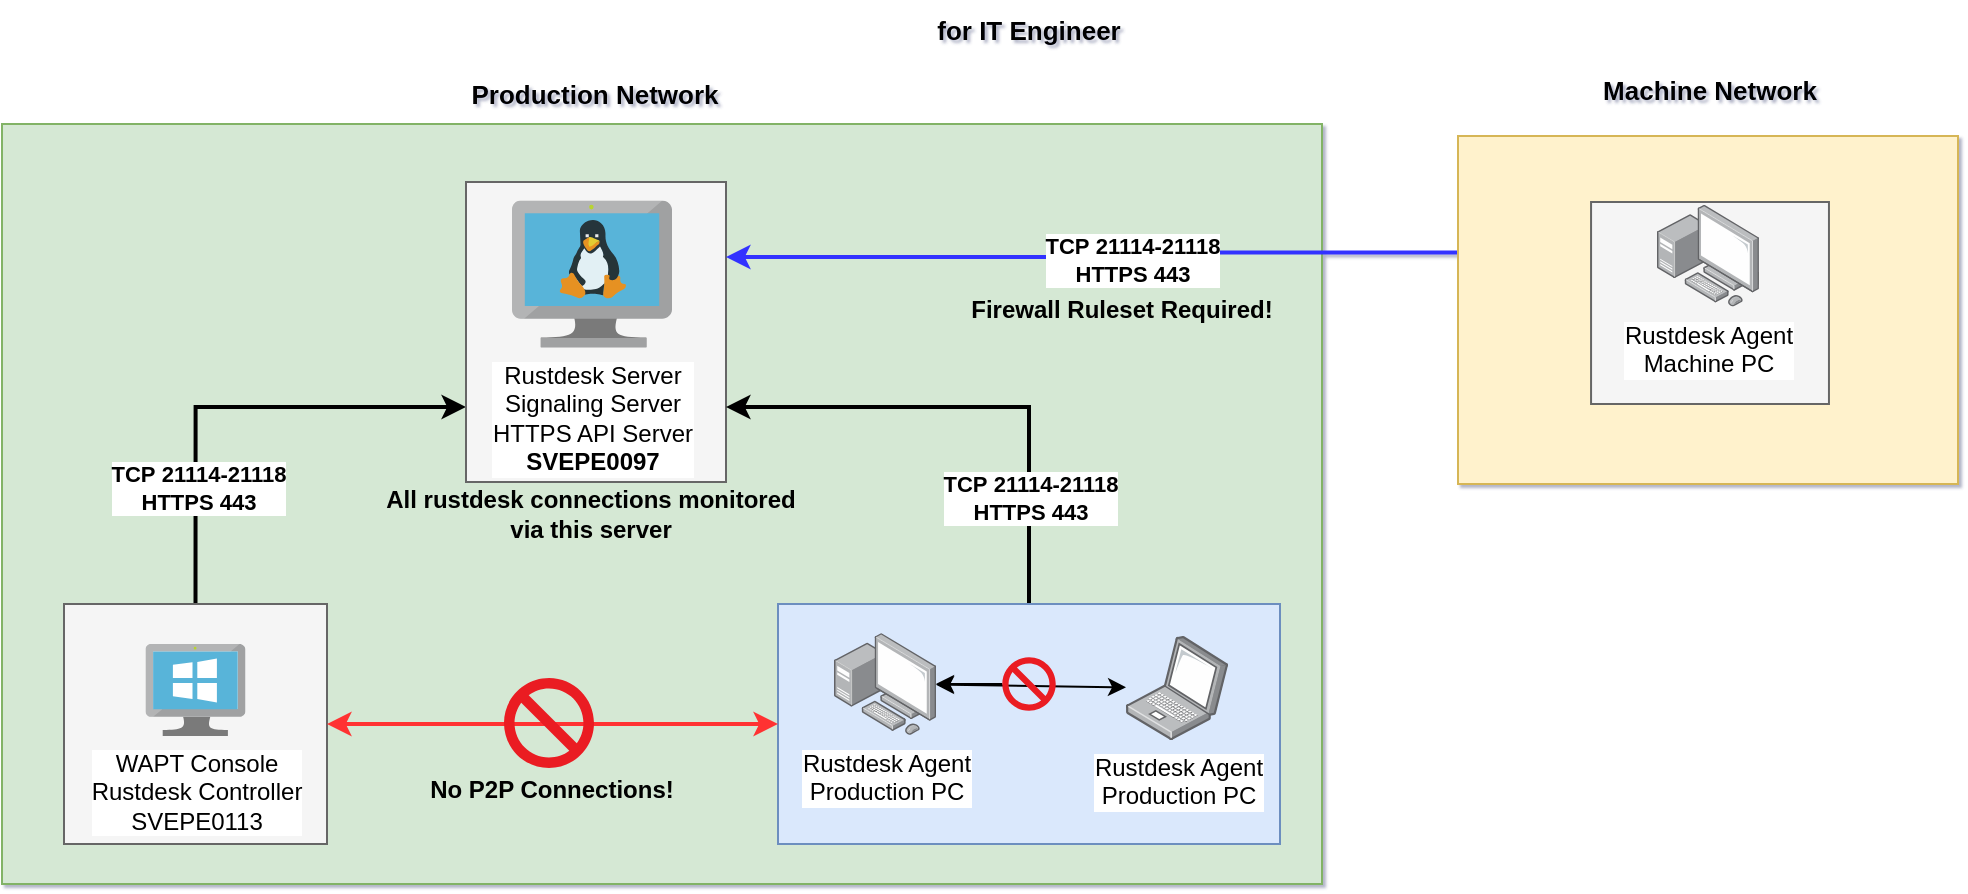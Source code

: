 <mxfile version="28.0.7" pages="3">
  <diagram name="IT" id="Yay8gkdrrfTUArw_L0t_">
    <mxGraphModel dx="1378" dy="752" grid="1" gridSize="8" guides="1" tooltips="1" connect="1" arrows="1" fold="1" page="1" pageScale="1" pageWidth="1100" pageHeight="850" background="none" math="0" shadow="1">
      <root>
        <mxCell id="0" />
        <mxCell id="1" parent="0" />
        <mxCell id="YleI4EzTrmfIdfU0BML3-26" value="" style="rounded=0;whiteSpace=wrap;html=1;fillColor=#d5e8d4;strokeColor=#82b366;" parent="1" vertex="1">
          <mxGeometry x="50" y="72" width="660" height="380" as="geometry" />
        </mxCell>
        <mxCell id="iATs5-p0Ry6HwTi2f4iV-7" style="edgeStyle=orthogonalEdgeStyle;rounded=0;orthogonalLoop=1;jettySize=auto;html=1;exitX=0.5;exitY=0;exitDx=0;exitDy=0;entryX=0;entryY=0.75;entryDx=0;entryDy=0;strokeWidth=2;" parent="1" source="ynbUYO4sn585GT9K957H-20" target="YleI4EzTrmfIdfU0BML3-15" edge="1">
          <mxGeometry relative="1" as="geometry" />
        </mxCell>
        <mxCell id="iATs5-p0Ry6HwTi2f4iV-8" value="&lt;b&gt;TCP&amp;nbsp;21114-21118&lt;/b&gt;&lt;div&gt;&lt;b&gt;HTTPS 443&lt;/b&gt;&lt;/div&gt;" style="edgeLabel;html=1;align=center;verticalAlign=middle;resizable=0;points=[];" parent="iATs5-p0Ry6HwTi2f4iV-7" vertex="1" connectable="0">
          <mxGeometry x="-0.6" y="-2" relative="1" as="geometry">
            <mxPoint x="-1" y="-12" as="offset" />
          </mxGeometry>
        </mxCell>
        <mxCell id="ynbUYO4sn585GT9K957H-20" value="" style="rounded=0;whiteSpace=wrap;html=1;fillColor=#f5f5f5;strokeColor=#666666;fontColor=#333333;" parent="1" vertex="1">
          <mxGeometry x="81" y="312" width="131.5" height="120" as="geometry" />
        </mxCell>
        <mxCell id="YleI4EzTrmfIdfU0BML3-15" value="" style="rounded=0;whiteSpace=wrap;html=1;fillColor=#f5f5f5;strokeColor=#666666;fontColor=#333333;" parent="1" vertex="1">
          <mxGeometry x="282" y="101" width="130" height="150" as="geometry" />
        </mxCell>
        <mxCell id="iATs5-p0Ry6HwTi2f4iV-6" style="edgeStyle=orthogonalEdgeStyle;rounded=0;orthogonalLoop=1;jettySize=auto;html=1;exitX=0;exitY=0.25;exitDx=0;exitDy=0;entryX=1;entryY=0.25;entryDx=0;entryDy=0;strokeColor=#3333FF;strokeWidth=2;" parent="1" source="YleI4EzTrmfIdfU0BML3-17" target="YleI4EzTrmfIdfU0BML3-15" edge="1">
          <mxGeometry relative="1" as="geometry" />
        </mxCell>
        <mxCell id="iATs5-p0Ry6HwTi2f4iV-18" value="&lt;b&gt;TCP&amp;nbsp;21114-21118&lt;/b&gt;&lt;div&gt;&lt;b&gt;HTTPS 443&lt;/b&gt;&lt;/div&gt;" style="edgeLabel;html=1;align=center;verticalAlign=middle;resizable=0;points=[];" parent="iATs5-p0Ry6HwTi2f4iV-6" vertex="1" connectable="0">
          <mxGeometry x="0.064" relative="1" as="geometry">
            <mxPoint y="1" as="offset" />
          </mxGeometry>
        </mxCell>
        <mxCell id="YleI4EzTrmfIdfU0BML3-51" value="" style="rounded=0;whiteSpace=wrap;html=1;fillColor=#fff2cc;strokeColor=#d6b656;" parent="1" vertex="1">
          <mxGeometry x="778" y="78" width="250" height="174" as="geometry" />
        </mxCell>
        <mxCell id="iATs5-p0Ry6HwTi2f4iV-2" style="edgeStyle=orthogonalEdgeStyle;rounded=0;orthogonalLoop=1;jettySize=auto;html=1;exitX=0.5;exitY=0;exitDx=0;exitDy=0;entryX=1;entryY=0.75;entryDx=0;entryDy=0;strokeWidth=2;" parent="1" source="YleI4EzTrmfIdfU0BML3-27" target="YleI4EzTrmfIdfU0BML3-15" edge="1">
          <mxGeometry relative="1" as="geometry" />
        </mxCell>
        <mxCell id="iATs5-p0Ry6HwTi2f4iV-5" value="&lt;b&gt;TCP&amp;nbsp;21114-21118&lt;/b&gt;&lt;div&gt;&lt;b&gt;HTTPS 443&lt;/b&gt;&lt;/div&gt;" style="edgeLabel;html=1;align=center;verticalAlign=middle;resizable=0;points=[];" parent="iATs5-p0Ry6HwTi2f4iV-2" vertex="1" connectable="0">
          <mxGeometry x="-0.434" y="1" relative="1" as="geometry">
            <mxPoint x="1" y="18" as="offset" />
          </mxGeometry>
        </mxCell>
        <mxCell id="YleI4EzTrmfIdfU0BML3-27" value="" style="rounded=0;whiteSpace=wrap;html=1;fillColor=#dae8fc;strokeColor=#6c8ebf;" parent="1" vertex="1">
          <mxGeometry x="438" y="312" width="251" height="120" as="geometry" />
        </mxCell>
        <mxCell id="YleI4EzTrmfIdfU0BML3-10" value="&lt;div&gt;Rustdesk Agent&lt;/div&gt;Production PC" style="sketch=0;pointerEvents=1;shadow=0;dashed=0;html=1;strokeColor=none;fillColor=#00BEF2;labelPosition=center;verticalLabelPosition=bottom;verticalAlign=top;outlineConnect=0;align=center;shape=image;labelBackgroundColor=default;aspect=fixed;image=img/lib/allied_telesis/computer_and_terminals/Laptop.svg;points=[];" parent="1" vertex="1">
          <mxGeometry x="612" y="328" width="51" height="52" as="geometry" />
        </mxCell>
        <mxCell id="YleI4EzTrmfIdfU0BML3-17" value="" style="rounded=0;whiteSpace=wrap;html=1;fillColor=#f5f5f5;strokeColor=#666666;fontColor=#333333;" parent="1" vertex="1">
          <mxGeometry x="844.53" y="111" width="118.95" height="101" as="geometry" />
        </mxCell>
        <mxCell id="YleI4EzTrmfIdfU0BML3-31" value="&lt;b&gt;Machine Network&lt;/b&gt;" style="text;html=1;align=center;verticalAlign=middle;whiteSpace=wrap;rounded=0;fontSize=13;" parent="1" vertex="1">
          <mxGeometry x="849" y="40" width="110" height="30" as="geometry" />
        </mxCell>
        <mxCell id="ynbUYO4sn585GT9K957H-3" value="WAPT Console&lt;div&gt;Rustdesk Controller&lt;/div&gt;&lt;div&gt;SVEPE0113&lt;/div&gt;" style="image;sketch=0;aspect=fixed;html=1;points=[];align=center;fontSize=12;image=img/lib/mscae/VirtualMachineWindows.svg;" parent="1" vertex="1">
          <mxGeometry x="121.75" y="332" width="50" height="46" as="geometry" />
        </mxCell>
        <mxCell id="ynbUYO4sn585GT9K957H-1" value="Rustdesk Server&lt;br&gt;&lt;div&gt;Signaling Server&lt;br&gt;HTTPS API Server&lt;br&gt;&lt;b&gt;SVEPE0097&lt;/b&gt;&lt;/div&gt;" style="image;sketch=0;aspect=fixed;html=1;points=[];align=center;fontSize=12;image=img/lib/mscae/VM_Linux.svg;" parent="1" vertex="1">
          <mxGeometry x="305" y="110.2" width="80" height="73.6" as="geometry" />
        </mxCell>
        <mxCell id="ynbUYO4sn585GT9K957H-8" value="&lt;div&gt;&lt;b&gt;No P2P Connections!&lt;/b&gt;&lt;/div&gt;" style="text;html=1;align=center;verticalAlign=middle;whiteSpace=wrap;rounded=0;" parent="1" vertex="1">
          <mxGeometry x="235" y="390" width="180" height="30" as="geometry" />
        </mxCell>
        <mxCell id="ynbUYO4sn585GT9K957H-11" value="&lt;div&gt;Rustdesk Agent&lt;/div&gt;Machine PC" style="sketch=0;pointerEvents=1;shadow=0;dashed=0;html=1;strokeColor=none;fillColor=#00BEF2;labelPosition=center;verticalLabelPosition=bottom;verticalAlign=top;outlineConnect=0;align=center;shape=image;labelBackgroundColor=default;points=[];aspect=fixed;image=img/lib/allied_telesis/computer_and_terminals/Personal_Computer_with_Server.svg;" parent="1" vertex="1">
          <mxGeometry x="877.48" y="111.8" width="51" height="52" as="geometry" />
        </mxCell>
        <mxCell id="ynbUYO4sn585GT9K957H-15" value="&lt;div&gt;Rustdesk Agent&lt;/div&gt;Production PC" style="sketch=0;pointerEvents=1;shadow=0;dashed=0;html=1;strokeColor=none;fillColor=#00BEF2;labelPosition=center;verticalLabelPosition=bottom;verticalAlign=top;outlineConnect=0;align=center;shape=image;labelBackgroundColor=default;points=[];aspect=fixed;image=img/lib/allied_telesis/computer_and_terminals/Personal_Computer_with_Server.svg;" parent="1" vertex="1">
          <mxGeometry x="466" y="326" width="51" height="52" as="geometry" />
        </mxCell>
        <mxCell id="iATs5-p0Ry6HwTi2f4iV-9" value="" style="endArrow=classic;startArrow=classic;html=1;rounded=0;entryX=0;entryY=0.5;entryDx=0;entryDy=0;exitX=1;exitY=0.5;exitDx=0;exitDy=0;strokeColor=#FF3333;targetPerimeterSpacing=5;sourcePerimeterSpacing=7;strokeWidth=2;" parent="1" source="ynbUYO4sn585GT9K957H-20" target="YleI4EzTrmfIdfU0BML3-27" edge="1">
          <mxGeometry width="50" height="50" relative="1" as="geometry">
            <mxPoint x="210" y="372" as="sourcePoint" />
            <mxPoint x="430" y="372" as="targetPoint" />
          </mxGeometry>
        </mxCell>
        <mxCell id="iATs5-p0Ry6HwTi2f4iV-11" value="" style="sketch=0;aspect=fixed;pointerEvents=1;shadow=0;dashed=0;html=1;strokeColor=none;labelPosition=center;verticalLabelPosition=bottom;verticalAlign=top;align=center;shape=mxgraph.mscae.enterprise.not_allowed;fillColor=#EA1C24;" parent="1" vertex="1">
          <mxGeometry x="301" y="349" width="45" height="45" as="geometry" />
        </mxCell>
        <mxCell id="iATs5-p0Ry6HwTi2f4iV-19" value="&lt;b&gt;Production Network&lt;/b&gt;" style="text;html=1;align=center;verticalAlign=middle;whiteSpace=wrap;rounded=0;fontSize=13;" parent="1" vertex="1">
          <mxGeometry x="274.75" y="42" width="142.5" height="30" as="geometry" />
        </mxCell>
        <mxCell id="iATs5-p0Ry6HwTi2f4iV-20" value="&lt;b&gt;All rustdesk connections monitored via this server&lt;/b&gt;" style="text;html=1;align=center;verticalAlign=middle;whiteSpace=wrap;rounded=0;" parent="1" vertex="1">
          <mxGeometry x="236.5" y="252" width="215" height="30" as="geometry" />
        </mxCell>
        <mxCell id="iATs5-p0Ry6HwTi2f4iV-21" value="" style="endArrow=classic;startArrow=classic;html=1;rounded=0;" parent="1" source="ynbUYO4sn585GT9K957H-15" target="YleI4EzTrmfIdfU0BML3-10" edge="1">
          <mxGeometry width="50" height="50" relative="1" as="geometry">
            <mxPoint x="804.73" y="337" as="sourcePoint" />
            <mxPoint x="1021.73" y="337" as="targetPoint" />
          </mxGeometry>
        </mxCell>
        <mxCell id="R4sLE6BWQT6GhQJiVqBK-1" value="" style="edgeStyle=orthogonalEdgeStyle;rounded=0;orthogonalLoop=1;jettySize=auto;html=1;" edge="1" parent="1" source="iATs5-p0Ry6HwTi2f4iV-22" target="ynbUYO4sn585GT9K957H-15">
          <mxGeometry relative="1" as="geometry" />
        </mxCell>
        <mxCell id="iATs5-p0Ry6HwTi2f4iV-22" value="" style="sketch=0;aspect=fixed;pointerEvents=1;shadow=0;dashed=0;html=1;strokeColor=none;labelPosition=center;verticalLabelPosition=bottom;verticalAlign=top;align=center;shape=mxgraph.mscae.enterprise.not_allowed;fillColor=#EA1C24;" parent="1" vertex="1">
          <mxGeometry x="550.14" y="338.64" width="26.73" height="26.73" as="geometry" />
        </mxCell>
        <mxCell id="iATs5-p0Ry6HwTi2f4iV-24" value="&lt;div&gt;&lt;b&gt;Firewall Ruleset Required!&lt;/b&gt;&lt;/div&gt;" style="text;html=1;align=center;verticalAlign=middle;whiteSpace=wrap;rounded=0;" parent="1" vertex="1">
          <mxGeometry x="520" y="150" width="180" height="30" as="geometry" />
        </mxCell>
        <mxCell id="fDuMyG4tBMaUVRgKYgAy-1" value="&lt;b&gt;for IT Engineer&lt;/b&gt;" style="text;html=1;align=center;verticalAlign=middle;whiteSpace=wrap;rounded=0;fontSize=13;" parent="1" vertex="1">
          <mxGeometry x="492.25" y="10" width="142.5" height="30" as="geometry" />
        </mxCell>
      </root>
    </mxGraphModel>
  </diagram>
  <diagram name="Non_IT" id="FanDDi8V9vraBD87bYRL">
    <mxGraphModel dx="1969" dy="1074" grid="1" gridSize="8" guides="1" tooltips="1" connect="1" arrows="1" fold="1" page="1" pageScale="1" pageWidth="1700" pageHeight="1100" background="none" math="0" shadow="1">
      <root>
        <mxCell id="3-LoxhDNB10_T1vt_YtL-0" />
        <mxCell id="3-LoxhDNB10_T1vt_YtL-1" parent="3-LoxhDNB10_T1vt_YtL-0" />
        <mxCell id="D2aXZ9xq3FnpnENe2fEj-4" value="" style="rounded=0;whiteSpace=wrap;html=1;fillColor=#dae8fc;strokeColor=#6c8ebf;" parent="3-LoxhDNB10_T1vt_YtL-1" vertex="1">
          <mxGeometry x="39.14" y="751" width="139.71" height="224" as="geometry" />
        </mxCell>
        <mxCell id="3-LoxhDNB10_T1vt_YtL-2" value="" style="rounded=0;whiteSpace=wrap;html=1;fillColor=#d5e8d4;strokeColor=#82b366;" parent="3-LoxhDNB10_T1vt_YtL-1" vertex="1">
          <mxGeometry x="16" y="120" width="480" height="560" as="geometry" />
        </mxCell>
        <mxCell id="l4fF104fzbLj0hL4Hm0I-7" value="" style="rounded=0;whiteSpace=wrap;html=1;fillColor=#f5f5f5;strokeColor=#666666;fontColor=#333333;" parent="3-LoxhDNB10_T1vt_YtL-1" vertex="1">
          <mxGeometry x="24.38" y="229" width="172.62" height="120" as="geometry" />
        </mxCell>
        <mxCell id="l4fF104fzbLj0hL4Hm0I-3" value="" style="rounded=0;whiteSpace=wrap;html=1;fillColor=#f8cecc;strokeColor=#b85450;" parent="3-LoxhDNB10_T1vt_YtL-1" vertex="1">
          <mxGeometry x="758.75" y="168" width="204.5" height="174" as="geometry" />
        </mxCell>
        <mxCell id="3-LoxhDNB10_T1vt_YtL-5" value="" style="rounded=0;whiteSpace=wrap;html=1;fillColor=#f5f5f5;strokeColor=#666666;fontColor=#333333;" parent="3-LoxhDNB10_T1vt_YtL-1" vertex="1">
          <mxGeometry x="310" y="129.35" width="120" height="120.75" as="geometry" />
        </mxCell>
        <mxCell id="4hDdSkzWJkBbhdmdgCcf-3" style="edgeStyle=orthogonalEdgeStyle;rounded=0;orthogonalLoop=1;jettySize=auto;html=1;exitX=0;exitY=0.75;exitDx=0;exitDy=0;entryX=1;entryY=0.5;entryDx=0;entryDy=0;strokeWidth=2;strokeColor=#00FF00;" parent="3-LoxhDNB10_T1vt_YtL-1" source="3-LoxhDNB10_T1vt_YtL-6" target="4hDdSkzWJkBbhdmdgCcf-1" edge="1">
          <mxGeometry relative="1" as="geometry" />
        </mxCell>
        <mxCell id="Wfpb2nivmijsFGWgUFQu-0" value="&lt;b&gt;TCP 5432&lt;/b&gt;" style="edgeLabel;html=1;align=center;verticalAlign=middle;resizable=0;points=[];" vertex="1" connectable="0" parent="4hDdSkzWJkBbhdmdgCcf-3">
          <mxGeometry x="0.0" y="-1" relative="1" as="geometry">
            <mxPoint as="offset" />
          </mxGeometry>
        </mxCell>
        <mxCell id="Wfpb2nivmijsFGWgUFQu-1" style="edgeStyle=orthogonalEdgeStyle;rounded=0;orthogonalLoop=1;jettySize=auto;html=1;exitX=0;exitY=0.25;exitDx=0;exitDy=0;entryX=1;entryY=0.5;entryDx=0;entryDy=0;strokeWidth=2;strokeColor=#00FF00;" edge="1" parent="3-LoxhDNB10_T1vt_YtL-1" source="3-LoxhDNB10_T1vt_YtL-6" target="3-LoxhDNB10_T1vt_YtL-5">
          <mxGeometry relative="1" as="geometry">
            <Array as="points">
              <mxPoint x="528" y="221" />
              <mxPoint x="528" y="190" />
            </Array>
          </mxGeometry>
        </mxCell>
        <mxCell id="Wfpb2nivmijsFGWgUFQu-3" value="&lt;b&gt;LDAPS 636&lt;/b&gt;" style="edgeLabel;html=1;align=center;verticalAlign=middle;resizable=0;points=[];" vertex="1" connectable="0" parent="Wfpb2nivmijsFGWgUFQu-1">
          <mxGeometry x="-0.142" y="-1" relative="1" as="geometry">
            <mxPoint as="offset" />
          </mxGeometry>
        </mxCell>
        <mxCell id="3-LoxhDNB10_T1vt_YtL-6" value="" style="rounded=0;whiteSpace=wrap;html=1;fillColor=#f5f5f5;strokeColor=#666666;fontColor=#333333;" parent="3-LoxhDNB10_T1vt_YtL-1" vertex="1">
          <mxGeometry x="792" y="183.5" width="130" height="150" as="geometry" />
        </mxCell>
        <mxCell id="3-LoxhDNB10_T1vt_YtL-7" style="edgeStyle=orthogonalEdgeStyle;rounded=0;orthogonalLoop=1;jettySize=auto;html=1;exitX=0;exitY=0.25;exitDx=0;exitDy=0;entryX=1;entryY=0.25;entryDx=0;entryDy=0;strokeColor=#000000;strokeWidth=2;" parent="3-LoxhDNB10_T1vt_YtL-1" source="3-LoxhDNB10_T1vt_YtL-14" target="3-LoxhDNB10_T1vt_YtL-6" edge="1">
          <mxGeometry relative="1" as="geometry" />
        </mxCell>
        <mxCell id="3-LoxhDNB10_T1vt_YtL-8" value="&lt;b&gt;TCP&amp;nbsp;21114-21118&lt;/b&gt;&lt;div&gt;&lt;b&gt;HTTPS 443&lt;/b&gt;&lt;/div&gt;" style="edgeLabel;html=1;align=center;verticalAlign=middle;resizable=0;points=[];" parent="3-LoxhDNB10_T1vt_YtL-7" vertex="1" connectable="0">
          <mxGeometry x="0.064" relative="1" as="geometry">
            <mxPoint x="4" y="1" as="offset" />
          </mxGeometry>
        </mxCell>
        <mxCell id="3-LoxhDNB10_T1vt_YtL-9" value="" style="rounded=0;whiteSpace=wrap;html=1;fillColor=#fff2cc;strokeColor=#d6b656;" parent="3-LoxhDNB10_T1vt_YtL-1" vertex="1">
          <mxGeometry x="1157" y="169.7" width="200" height="170.3" as="geometry" />
        </mxCell>
        <mxCell id="3-LoxhDNB10_T1vt_YtL-14" value="" style="rounded=0;whiteSpace=wrap;html=1;fillColor=#f5f5f5;strokeColor=#666666;fontColor=#333333;" parent="3-LoxhDNB10_T1vt_YtL-1" vertex="1">
          <mxGeometry x="1198.55" y="199" width="118.95" height="101" as="geometry" />
        </mxCell>
        <mxCell id="3-LoxhDNB10_T1vt_YtL-15" value="&lt;b&gt;4. Machine Network&lt;/b&gt;" style="text;html=1;align=center;verticalAlign=middle;whiteSpace=wrap;rounded=0;fontSize=13;" parent="3-LoxhDNB10_T1vt_YtL-1" vertex="1">
          <mxGeometry x="1188.01" y="115.25" width="137.98" height="30" as="geometry" />
        </mxCell>
        <mxCell id="3-LoxhDNB10_T1vt_YtL-16" value="Jump host Production&lt;div&gt;Rustdesk Controller Installed&lt;/div&gt;&lt;div&gt;&lt;b&gt;SVEPE0120&lt;/b&gt;&lt;/div&gt;" style="image;sketch=0;aspect=fixed;html=1;points=[];align=center;fontSize=12;image=img/lib/mscae/VirtualMachineWindows.svg;" parent="3-LoxhDNB10_T1vt_YtL-1" vertex="1">
          <mxGeometry x="84" y="245.3" width="50" height="46" as="geometry" />
        </mxCell>
        <mxCell id="3-LoxhDNB10_T1vt_YtL-17" value="Rustdesk Server&lt;br&gt;&lt;div&gt;Signaling Server&lt;br&gt;HTTPS API Server&lt;br&gt;&lt;b&gt;SVEPE0097&lt;/b&gt;&lt;/div&gt;" style="image;sketch=0;aspect=fixed;html=1;points=[];align=center;fontSize=12;image=img/lib/mscae/VM_Linux.svg;" parent="3-LoxhDNB10_T1vt_YtL-1" vertex="1">
          <mxGeometry x="815" y="192.7" width="77.5" height="71.3" as="geometry" />
        </mxCell>
        <mxCell id="3-LoxhDNB10_T1vt_YtL-19" value="&lt;div&gt;Rustdesk Agent&lt;/div&gt;Machine PC" style="sketch=0;pointerEvents=1;shadow=0;dashed=0;html=1;strokeColor=none;fillColor=#00BEF2;labelPosition=center;verticalLabelPosition=bottom;verticalAlign=top;outlineConnect=0;align=center;shape=image;labelBackgroundColor=default;points=[];aspect=fixed;image=img/lib/allied_telesis/computer_and_terminals/Personal_Computer_with_Server.svg;" parent="3-LoxhDNB10_T1vt_YtL-1" vertex="1">
          <mxGeometry x="1231.5" y="199.8" width="51" height="52" as="geometry" />
        </mxCell>
        <mxCell id="3-LoxhDNB10_T1vt_YtL-23" value="&lt;b&gt;2. Production Network&lt;/b&gt;" style="text;html=1;align=center;verticalAlign=middle;whiteSpace=wrap;rounded=0;fontSize=13;" parent="3-LoxhDNB10_T1vt_YtL-1" vertex="1">
          <mxGeometry x="120.75" y="83.55" width="142.5" height="30" as="geometry" />
        </mxCell>
        <mxCell id="3-LoxhDNB10_T1vt_YtL-24" value="&lt;b&gt;All rustdesk connections monitored via this server&lt;/b&gt;" style="text;html=1;align=center;verticalAlign=middle;whiteSpace=wrap;rounded=0;" parent="3-LoxhDNB10_T1vt_YtL-1" vertex="1">
          <mxGeometry x="737.25" y="352" width="247.5" height="30" as="geometry" />
        </mxCell>
        <mxCell id="3-LoxhDNB10_T1vt_YtL-27" value="&lt;div&gt;&lt;b&gt;Firewall Ruleset Required!&lt;/b&gt;&lt;/div&gt;" style="text;html=1;align=center;verticalAlign=middle;whiteSpace=wrap;rounded=0;" parent="3-LoxhDNB10_T1vt_YtL-1" vertex="1">
          <mxGeometry x="977" y="240" width="180" height="30" as="geometry" />
        </mxCell>
        <mxCell id="l4fF104fzbLj0hL4Hm0I-4" value="&lt;b&gt;3. Transfer Network&lt;/b&gt;" style="text;html=1;align=center;verticalAlign=middle;whiteSpace=wrap;rounded=0;fontSize=13;" parent="3-LoxhDNB10_T1vt_YtL-1" vertex="1">
          <mxGeometry x="780.5" y="113.55" width="153" height="30" as="geometry" />
        </mxCell>
        <mxCell id="l4fF104fzbLj0hL4Hm0I-6" value="LDAPS Server&lt;div&gt;&lt;b&gt;SVEPE0045&lt;/b&gt;&lt;/div&gt;" style="image;sketch=0;aspect=fixed;html=1;points=[];align=center;fontSize=12;image=img/lib/mscae/VM_Linux.svg;" parent="3-LoxhDNB10_T1vt_YtL-1" vertex="1">
          <mxGeometry x="331.31" y="136.52" width="77.7" height="71.48" as="geometry" />
        </mxCell>
        <mxCell id="D2aXZ9xq3FnpnENe2fEj-0" value="&lt;b&gt;1.a Office Network&lt;/b&gt;&lt;div&gt;&lt;b&gt;Non - IT Engineer&lt;/b&gt;&lt;/div&gt;" style="text;html=1;align=center;verticalAlign=middle;whiteSpace=wrap;rounded=0;fontSize=13;" parent="3-LoxhDNB10_T1vt_YtL-1" vertex="1">
          <mxGeometry x="35" y="711.0" width="142.5" height="30" as="geometry" />
        </mxCell>
        <mxCell id="D2aXZ9xq3FnpnENe2fEj-5" style="edgeStyle=orthogonalEdgeStyle;rounded=0;orthogonalLoop=1;jettySize=auto;html=1;strokeWidth=2;strokeColor=light-dark(#ff0000, #ededed);entryX=0.5;entryY=1;entryDx=0;entryDy=0;" parent="3-LoxhDNB10_T1vt_YtL-1" source="D2aXZ9xq3FnpnENe2fEj-1" target="l4fF104fzbLj0hL4Hm0I-7" edge="1">
          <mxGeometry relative="1" as="geometry" />
        </mxCell>
        <mxCell id="_Lg5PNNuK2DYUrPXzZ9y-6" value="&lt;b&gt;RDP 3373&lt;/b&gt;" style="edgeLabel;html=1;align=center;verticalAlign=middle;resizable=0;points=[];" vertex="1" connectable="0" parent="D2aXZ9xq3FnpnENe2fEj-5">
          <mxGeometry x="0.039" relative="1" as="geometry">
            <mxPoint x="-2" y="53" as="offset" />
          </mxGeometry>
        </mxCell>
        <mxCell id="D2aXZ9xq3FnpnENe2fEj-1" value="Jump Host Office&lt;div&gt;SVBTxxxx&lt;/div&gt;" style="image;sketch=0;aspect=fixed;html=1;points=[];align=center;fontSize=12;image=img/lib/mscae/VirtualMachineWindows.svg;" parent="3-LoxhDNB10_T1vt_YtL-1" vertex="1">
          <mxGeometry x="85.04" y="760.2" width="50" height="46" as="geometry" />
        </mxCell>
        <mxCell id="D2aXZ9xq3FnpnENe2fEj-3" style="edgeStyle=orthogonalEdgeStyle;rounded=0;orthogonalLoop=1;jettySize=auto;html=1;strokeWidth=2;strokeColor=#FF3333;" parent="3-LoxhDNB10_T1vt_YtL-1" source="D2aXZ9xq3FnpnENe2fEj-2" target="D2aXZ9xq3FnpnENe2fEj-1" edge="1">
          <mxGeometry relative="1" as="geometry" />
        </mxCell>
        <mxCell id="D2aXZ9xq3FnpnENe2fEj-2" value="&lt;div&gt;PC Office&lt;/div&gt;&lt;div&gt;PCBTxxxx&lt;/div&gt;" style="sketch=0;pointerEvents=1;shadow=0;dashed=0;html=1;strokeColor=none;fillColor=#00BEF2;labelPosition=center;verticalLabelPosition=bottom;verticalAlign=top;outlineConnect=0;align=center;shape=image;labelBackgroundColor=default;aspect=fixed;image=img/lib/allied_telesis/computer_and_terminals/Laptop.svg;points=[];" parent="3-LoxhDNB10_T1vt_YtL-1" vertex="1">
          <mxGeometry x="85.04" y="874.2" width="51" height="52" as="geometry" />
        </mxCell>
        <mxCell id="ulhCtUZuCfD6mtv_8ylz-0" value="&lt;div&gt;&lt;b&gt;Firewall Ruleset Required!&lt;/b&gt;&lt;/div&gt;" style="text;html=1;align=center;verticalAlign=middle;whiteSpace=wrap;rounded=0;" parent="3-LoxhDNB10_T1vt_YtL-1" vertex="1">
          <mxGeometry x="536" y="270.4" width="180" height="27.9" as="geometry" />
        </mxCell>
        <mxCell id="4hDdSkzWJkBbhdmdgCcf-1" value="" style="rounded=0;whiteSpace=wrap;html=1;fillColor=#f5f5f5;strokeColor=#666666;fontColor=#333333;" parent="3-LoxhDNB10_T1vt_YtL-1" vertex="1">
          <mxGeometry x="311" y="270.3" width="120" height="109.7" as="geometry" />
        </mxCell>
        <mxCell id="4hDdSkzWJkBbhdmdgCcf-2" value="POSTGRESQL&lt;div&gt;&lt;b&gt;SVEPE0154&lt;/b&gt;&lt;/div&gt;" style="image;sketch=0;aspect=fixed;html=1;points=[];align=center;fontSize=12;image=img/lib/mscae/VM_Linux.svg;" parent="3-LoxhDNB10_T1vt_YtL-1" vertex="1">
          <mxGeometry x="338.31" y="277.47" width="67.97" height="62.53" as="geometry" />
        </mxCell>
        <mxCell id="Wfpb2nivmijsFGWgUFQu-2" style="edgeStyle=orthogonalEdgeStyle;rounded=0;orthogonalLoop=1;jettySize=auto;html=1;exitX=1;exitY=0.25;exitDx=0;exitDy=0;entryX=0;entryY=0.5;entryDx=0;entryDy=0;strokeWidth=2;strokeColor=light-dark(#ff0000, #ededed);" edge="1" parent="3-LoxhDNB10_T1vt_YtL-1" source="l4fF104fzbLj0hL4Hm0I-7" target="3-LoxhDNB10_T1vt_YtL-6">
          <mxGeometry relative="1" as="geometry">
            <Array as="points">
              <mxPoint x="280" y="259" />
            </Array>
          </mxGeometry>
        </mxCell>
        <mxCell id="Wfpb2nivmijsFGWgUFQu-5" value="&lt;b&gt;TCP&amp;nbsp;21114-21118&lt;/b&gt;&lt;div&gt;&lt;b&gt;HTTPS 443&lt;/b&gt;&lt;/div&gt;" style="edgeLabel;html=1;align=center;verticalAlign=middle;resizable=0;points=[];" vertex="1" connectable="0" parent="Wfpb2nivmijsFGWgUFQu-2">
          <mxGeometry x="0.528" y="-1" relative="1" as="geometry">
            <mxPoint y="-3" as="offset" />
          </mxGeometry>
        </mxCell>
        <mxCell id="wu5Df8gryPoJb9p2pO1i-1" value="" style="rounded=0;whiteSpace=wrap;html=1;fillColor=#dae8fc;strokeColor=#6c8ebf;" vertex="1" parent="3-LoxhDNB10_T1vt_YtL-1">
          <mxGeometry x="289.79" y="751" width="139.71" height="224" as="geometry" />
        </mxCell>
        <mxCell id="wu5Df8gryPoJb9p2pO1i-2" value="Jump Host Office&lt;div&gt;SVBT8086&lt;/div&gt;" style="image;sketch=0;aspect=fixed;html=1;points=[];align=center;fontSize=12;image=img/lib/mscae/VirtualMachineWindows.svg;" vertex="1" parent="3-LoxhDNB10_T1vt_YtL-1">
          <mxGeometry x="334.64" y="767" width="50" height="46" as="geometry" />
        </mxCell>
        <mxCell id="wu5Df8gryPoJb9p2pO1i-3" style="edgeStyle=orthogonalEdgeStyle;rounded=0;orthogonalLoop=1;jettySize=auto;html=1;strokeWidth=2;strokeColor=#3333FF;" edge="1" source="wu5Df8gryPoJb9p2pO1i-4" target="wu5Df8gryPoJb9p2pO1i-2" parent="3-LoxhDNB10_T1vt_YtL-1">
          <mxGeometry relative="1" as="geometry" />
        </mxCell>
        <mxCell id="wu5Df8gryPoJb9p2pO1i-4" value="&lt;div&gt;PC Office&lt;/div&gt;&lt;div&gt;PCBTxxxx&lt;/div&gt;" style="sketch=0;pointerEvents=1;shadow=0;dashed=0;html=1;strokeColor=none;fillColor=#00BEF2;labelPosition=center;verticalLabelPosition=bottom;verticalAlign=top;outlineConnect=0;align=center;shape=image;labelBackgroundColor=default;aspect=fixed;image=img/lib/allied_telesis/computer_and_terminals/Laptop.svg;points=[];" vertex="1" parent="3-LoxhDNB10_T1vt_YtL-1">
          <mxGeometry x="334.69" y="874.2" width="51" height="52" as="geometry" />
        </mxCell>
        <mxCell id="wu5Df8gryPoJb9p2pO1i-5" value="&lt;b&gt;1.b Office Network&lt;/b&gt;&lt;div&gt;&lt;b&gt;IT Engineer&lt;/b&gt;&lt;/div&gt;" style="text;html=1;align=center;verticalAlign=middle;whiteSpace=wrap;rounded=0;fontSize=13;" vertex="1" parent="3-LoxhDNB10_T1vt_YtL-1">
          <mxGeometry x="288.5" y="712.0" width="142.5" height="30" as="geometry" />
        </mxCell>
        <mxCell id="wu5Df8gryPoJb9p2pO1i-6" value="" style="rounded=0;whiteSpace=wrap;html=1;fillColor=#dae8fc;strokeColor=#6c8ebf;" vertex="1" parent="3-LoxhDNB10_T1vt_YtL-1">
          <mxGeometry x="155.81" y="393" width="315.19" height="126.3" as="geometry" />
        </mxCell>
        <mxCell id="wu5Df8gryPoJb9p2pO1i-12" value="" style="edgeStyle=orthogonalEdgeStyle;rounded=0;orthogonalLoop=1;jettySize=auto;html=1;strokeWidth=2;strokeColor=#3333FF;" edge="1" parent="3-LoxhDNB10_T1vt_YtL-1" source="wu5Df8gryPoJb9p2pO1i-7" target="wu5Df8gryPoJb9p2pO1i-8">
          <mxGeometry relative="1" as="geometry" />
        </mxCell>
        <mxCell id="wu5Df8gryPoJb9p2pO1i-7" value="Jump host Production&lt;div&gt;&lt;span style=&quot;background-color: light-dark(#ffffff, var(--ge-dark-color, #121212)); color: light-dark(rgb(0, 0, 0), rgb(255, 255, 255));&quot;&gt;&lt;b&gt;SVEPE0110&lt;/b&gt;&lt;/span&gt;&lt;/div&gt;" style="image;sketch=0;aspect=fixed;html=1;points=[];align=center;fontSize=12;image=img/lib/mscae/VirtualMachineWindows.svg;" vertex="1" parent="3-LoxhDNB10_T1vt_YtL-1">
          <mxGeometry x="199.71" y="408" width="50" height="46" as="geometry" />
        </mxCell>
        <mxCell id="_Lg5PNNuK2DYUrPXzZ9y-0" style="edgeStyle=orthogonalEdgeStyle;rounded=0;orthogonalLoop=1;jettySize=auto;html=1;entryX=0;entryY=1;entryDx=0;entryDy=0;strokeWidth=2;strokeColor=#3333FF;" edge="1" parent="3-LoxhDNB10_T1vt_YtL-1" source="wu5Df8gryPoJb9p2pO1i-8" target="3-LoxhDNB10_T1vt_YtL-6">
          <mxGeometry relative="1" as="geometry">
            <Array as="points">
              <mxPoint x="672" y="431" />
              <mxPoint x="672" y="334" />
            </Array>
          </mxGeometry>
        </mxCell>
        <mxCell id="_Lg5PNNuK2DYUrPXzZ9y-2" value="&lt;b&gt;TCP&amp;nbsp;21114-21118&lt;/b&gt;&lt;div&gt;&lt;b&gt;HTTPS 443&lt;/b&gt;&lt;/div&gt;" style="edgeLabel;html=1;align=center;verticalAlign=middle;resizable=0;points=[];" vertex="1" connectable="0" parent="_Lg5PNNuK2DYUrPXzZ9y-0">
          <mxGeometry x="-0.24" y="-2" relative="1" as="geometry">
            <mxPoint x="16" y="-3" as="offset" />
          </mxGeometry>
        </mxCell>
        <mxCell id="wu5Df8gryPoJb9p2pO1i-8" value="WAPT Console&lt;div&gt;Rustdesk Controller Installed&lt;/div&gt;&lt;div&gt;&lt;b&gt;SVEPE0113&lt;/b&gt;&lt;/div&gt;" style="image;sketch=0;aspect=fixed;html=1;points=[];align=center;fontSize=12;image=img/lib/mscae/VirtualMachineWindows.svg;" vertex="1" parent="3-LoxhDNB10_T1vt_YtL-1">
          <mxGeometry x="361.31" y="408" width="50" height="46" as="geometry" />
        </mxCell>
        <mxCell id="wu5Df8gryPoJb9p2pO1i-13" style="edgeStyle=orthogonalEdgeStyle;rounded=0;orthogonalLoop=1;jettySize=auto;html=1;entryX=0.546;entryY=0.957;entryDx=0;entryDy=0;entryPerimeter=0;strokeWidth=2;strokeColor=#3333FF;" edge="1" parent="3-LoxhDNB10_T1vt_YtL-1" source="wu5Df8gryPoJb9p2pO1i-2" target="wu5Df8gryPoJb9p2pO1i-7">
          <mxGeometry relative="1" as="geometry" />
        </mxCell>
        <mxCell id="_Lg5PNNuK2DYUrPXzZ9y-7" value="&lt;b&gt;RDP 3373&lt;/b&gt;" style="edgeLabel;html=1;align=center;verticalAlign=middle;resizable=0;points=[];" vertex="1" connectable="0" parent="wu5Df8gryPoJb9p2pO1i-13">
          <mxGeometry x="0.149" y="-1" relative="1" as="geometry">
            <mxPoint x="-3" y="76" as="offset" />
          </mxGeometry>
        </mxCell>
        <mxCell id="gb-Gp4UoRbIHFjIPRod--0" style="edgeStyle=orthogonalEdgeStyle;rounded=0;orthogonalLoop=1;jettySize=auto;html=1;entryX=0.25;entryY=1;entryDx=0;entryDy=0;strokeColor=#3333FF;strokeWidth=2;" edge="1" parent="3-LoxhDNB10_T1vt_YtL-1" source="CO6L0XNkpaxPt-U1w_ID-0" target="3-LoxhDNB10_T1vt_YtL-6">
          <mxGeometry relative="1" as="geometry" />
        </mxCell>
        <mxCell id="gb-Gp4UoRbIHFjIPRod--2" value="&lt;b&gt;TCP&amp;nbsp;21114-21118&lt;/b&gt;&lt;div&gt;&lt;b&gt;HTTPS 443&lt;/b&gt;&lt;/div&gt;" style="edgeLabel;html=1;align=center;verticalAlign=middle;resizable=0;points=[];" vertex="1" connectable="0" parent="gb-Gp4UoRbIHFjIPRod--0">
          <mxGeometry x="-0.235" y="1" relative="1" as="geometry">
            <mxPoint as="offset" />
          </mxGeometry>
        </mxCell>
        <mxCell id="CO6L0XNkpaxPt-U1w_ID-0" value="" style="rounded=0;whiteSpace=wrap;html=1;fillColor=#dae8fc;strokeColor=#6c8ebf;" vertex="1" parent="3-LoxhDNB10_T1vt_YtL-1">
          <mxGeometry x="248" y="536" width="224" height="120" as="geometry" />
        </mxCell>
        <mxCell id="CO6L0XNkpaxPt-U1w_ID-1" value="&lt;div&gt;Rustdesk Agent&lt;/div&gt;&lt;b&gt;PCEPE1234&lt;/b&gt;" style="sketch=0;pointerEvents=1;shadow=0;dashed=0;html=1;strokeColor=none;fillColor=#00BEF2;labelPosition=center;verticalLabelPosition=bottom;verticalAlign=top;outlineConnect=0;align=center;shape=image;labelBackgroundColor=default;aspect=fixed;image=img/lib/allied_telesis/computer_and_terminals/Laptop.svg;points=[];" vertex="1" parent="3-LoxhDNB10_T1vt_YtL-1">
          <mxGeometry x="389" y="552" width="51" height="52" as="geometry" />
        </mxCell>
        <mxCell id="CO6L0XNkpaxPt-U1w_ID-2" value="&lt;div&gt;Rustdesk Agent&lt;/div&gt;&lt;b&gt;PCEPE2345&lt;/b&gt;" style="sketch=0;pointerEvents=1;shadow=0;dashed=0;html=1;strokeColor=none;fillColor=#00BEF2;labelPosition=center;verticalLabelPosition=bottom;verticalAlign=top;outlineConnect=0;align=center;shape=image;labelBackgroundColor=default;points=[];aspect=fixed;image=img/lib/allied_telesis/computer_and_terminals/Personal_Computer_with_Server.svg;" vertex="1" parent="3-LoxhDNB10_T1vt_YtL-1">
          <mxGeometry x="281" y="550" width="51" height="52" as="geometry" />
        </mxCell>
        <mxCell id="gb-Gp4UoRbIHFjIPRod--3" value="&lt;div&gt;&lt;b&gt;Firewall Ruleset Required!&lt;/b&gt;&lt;/div&gt;" style="text;html=1;align=center;verticalAlign=middle;whiteSpace=wrap;rounded=0;" vertex="1" parent="3-LoxhDNB10_T1vt_YtL-1">
          <mxGeometry x="616" y="544" width="180" height="30" as="geometry" />
        </mxCell>
      </root>
    </mxGraphModel>
  </diagram>
  <diagram name="Copy of Non_IT" id="JGNPzdFt_xXjqr9gFz02">
    <mxGraphModel grid="1" page="1" gridSize="8" guides="1" tooltips="1" connect="1" arrows="1" fold="1" pageScale="1" pageWidth="1400" pageHeight="850" background="none" math="0" shadow="1">
      <root>
        <mxCell id="fBT2Ff2giF6WcDPILq7Q-0" />
        <mxCell id="fBT2Ff2giF6WcDPILq7Q-1" parent="fBT2Ff2giF6WcDPILq7Q-0" />
        <mxCell id="fBT2Ff2giF6WcDPILq7Q-2" value="" style="rounded=0;whiteSpace=wrap;html=1;fillColor=#dae8fc;strokeColor=#6c8ebf;" vertex="1" parent="fBT2Ff2giF6WcDPILq7Q-1">
          <mxGeometry x="64" y="608" width="139.71" height="224" as="geometry" />
        </mxCell>
        <mxCell id="fBT2Ff2giF6WcDPILq7Q-3" value="" style="rounded=0;whiteSpace=wrap;html=1;fillColor=#d5e8d4;strokeColor=#82b366;" vertex="1" parent="fBT2Ff2giF6WcDPILq7Q-1">
          <mxGeometry x="16" y="120" width="480" height="424" as="geometry" />
        </mxCell>
        <mxCell id="fBT2Ff2giF6WcDPILq7Q-4" value="" style="rounded=0;whiteSpace=wrap;html=1;fillColor=#f5f5f5;strokeColor=#666666;fontColor=#333333;" vertex="1" parent="fBT2Ff2giF6WcDPILq7Q-1">
          <mxGeometry x="24.38" y="229" width="172.62" height="120" as="geometry" />
        </mxCell>
        <mxCell id="fBT2Ff2giF6WcDPILq7Q-5" value="" style="rounded=0;whiteSpace=wrap;html=1;fillColor=#f8cecc;strokeColor=#b85450;" vertex="1" parent="fBT2Ff2giF6WcDPILq7Q-1">
          <mxGeometry x="758.75" y="168" width="204.5" height="174" as="geometry" />
        </mxCell>
        <mxCell id="fBT2Ff2giF6WcDPILq7Q-6" value="" style="rounded=0;whiteSpace=wrap;html=1;fillColor=#f5f5f5;strokeColor=#666666;fontColor=#333333;" vertex="1" parent="fBT2Ff2giF6WcDPILq7Q-1">
          <mxGeometry x="304" y="129.35" width="134.62" height="120.75" as="geometry" />
        </mxCell>
        <mxCell id="fBT2Ff2giF6WcDPILq7Q-7" style="edgeStyle=orthogonalEdgeStyle;rounded=0;orthogonalLoop=1;jettySize=auto;html=1;exitX=0;exitY=0.75;exitDx=0;exitDy=0;entryX=1;entryY=0.5;entryDx=0;entryDy=0;strokeWidth=2;" edge="1" parent="fBT2Ff2giF6WcDPILq7Q-1" source="fBT2Ff2giF6WcDPILq7Q-11" target="fBT2Ff2giF6WcDPILq7Q-32">
          <mxGeometry relative="1" as="geometry" />
        </mxCell>
        <mxCell id="fBT2Ff2giF6WcDPILq7Q-8" value="&lt;b&gt;TCP 5432&lt;/b&gt;" style="edgeLabel;html=1;align=center;verticalAlign=middle;resizable=0;points=[];" vertex="1" connectable="0" parent="fBT2Ff2giF6WcDPILq7Q-7">
          <mxGeometry x="0.0" y="-1" relative="1" as="geometry">
            <mxPoint as="offset" />
          </mxGeometry>
        </mxCell>
        <mxCell id="fBT2Ff2giF6WcDPILq7Q-9" style="edgeStyle=orthogonalEdgeStyle;rounded=0;orthogonalLoop=1;jettySize=auto;html=1;exitX=0;exitY=0.25;exitDx=0;exitDy=0;entryX=1;entryY=0.5;entryDx=0;entryDy=0;strokeWidth=2;" edge="1" parent="fBT2Ff2giF6WcDPILq7Q-1" source="fBT2Ff2giF6WcDPILq7Q-11" target="fBT2Ff2giF6WcDPILq7Q-6">
          <mxGeometry relative="1" as="geometry">
            <Array as="points">
              <mxPoint x="528" y="221" />
              <mxPoint x="528" y="190" />
            </Array>
          </mxGeometry>
        </mxCell>
        <mxCell id="fBT2Ff2giF6WcDPILq7Q-10" value="&lt;b&gt;LDAPS 636&lt;/b&gt;" style="edgeLabel;html=1;align=center;verticalAlign=middle;resizable=0;points=[];" vertex="1" connectable="0" parent="fBT2Ff2giF6WcDPILq7Q-9">
          <mxGeometry x="-0.142" y="-1" relative="1" as="geometry">
            <mxPoint as="offset" />
          </mxGeometry>
        </mxCell>
        <mxCell id="fBT2Ff2giF6WcDPILq7Q-11" value="" style="rounded=0;whiteSpace=wrap;html=1;fillColor=#f5f5f5;strokeColor=#666666;fontColor=#333333;" vertex="1" parent="fBT2Ff2giF6WcDPILq7Q-1">
          <mxGeometry x="792" y="183.5" width="130" height="150" as="geometry" />
        </mxCell>
        <mxCell id="fBT2Ff2giF6WcDPILq7Q-12" style="edgeStyle=orthogonalEdgeStyle;rounded=0;orthogonalLoop=1;jettySize=auto;html=1;exitX=0;exitY=0.25;exitDx=0;exitDy=0;entryX=1;entryY=0.25;entryDx=0;entryDy=0;strokeColor=#3333FF;strokeWidth=2;" edge="1" parent="fBT2Ff2giF6WcDPILq7Q-1" source="fBT2Ff2giF6WcDPILq7Q-15" target="fBT2Ff2giF6WcDPILq7Q-11">
          <mxGeometry relative="1" as="geometry" />
        </mxCell>
        <mxCell id="fBT2Ff2giF6WcDPILq7Q-13" value="&lt;b&gt;TCP&amp;nbsp;21114-21118&lt;/b&gt;&lt;div&gt;&lt;b&gt;HTTPS 443&lt;/b&gt;&lt;/div&gt;" style="edgeLabel;html=1;align=center;verticalAlign=middle;resizable=0;points=[];" vertex="1" connectable="0" parent="fBT2Ff2giF6WcDPILq7Q-12">
          <mxGeometry x="0.064" relative="1" as="geometry">
            <mxPoint x="4" y="1" as="offset" />
          </mxGeometry>
        </mxCell>
        <mxCell id="fBT2Ff2giF6WcDPILq7Q-14" value="" style="rounded=0;whiteSpace=wrap;html=1;fillColor=#fff2cc;strokeColor=#d6b656;" vertex="1" parent="fBT2Ff2giF6WcDPILq7Q-1">
          <mxGeometry x="1177" y="168" width="200" height="170.3" as="geometry" />
        </mxCell>
        <mxCell id="fBT2Ff2giF6WcDPILq7Q-15" value="" style="rounded=0;whiteSpace=wrap;html=1;fillColor=#f5f5f5;strokeColor=#666666;fontColor=#333333;" vertex="1" parent="fBT2Ff2giF6WcDPILq7Q-1">
          <mxGeometry x="1218.55" y="197.3" width="118.95" height="101" as="geometry" />
        </mxCell>
        <mxCell id="fBT2Ff2giF6WcDPILq7Q-16" value="&lt;b&gt;4. Machine Network&lt;/b&gt;" style="text;html=1;align=center;verticalAlign=middle;whiteSpace=wrap;rounded=0;fontSize=13;" vertex="1" parent="fBT2Ff2giF6WcDPILq7Q-1">
          <mxGeometry x="1208.01" y="113.55" width="137.98" height="30" as="geometry" />
        </mxCell>
        <mxCell id="fBT2Ff2giF6WcDPILq7Q-17" value="Jump host Production&lt;div&gt;Rustdesk Controller Installed&lt;/div&gt;&lt;div&gt;SVEPE0120&lt;/div&gt;" style="image;sketch=0;aspect=fixed;html=1;points=[];align=center;fontSize=12;image=img/lib/mscae/VirtualMachineWindows.svg;" vertex="1" parent="fBT2Ff2giF6WcDPILq7Q-1">
          <mxGeometry x="84" y="245.3" width="50" height="46" as="geometry" />
        </mxCell>
        <mxCell id="fBT2Ff2giF6WcDPILq7Q-18" value="Rustdesk Server&lt;br&gt;&lt;div&gt;Signaling Server&lt;br&gt;HTTPS API Server&lt;br&gt;&lt;b&gt;SVEPE0097&lt;/b&gt;&lt;/div&gt;" style="image;sketch=0;aspect=fixed;html=1;points=[];align=center;fontSize=12;image=img/lib/mscae/VM_Linux.svg;" vertex="1" parent="fBT2Ff2giF6WcDPILq7Q-1">
          <mxGeometry x="815" y="192.7" width="80" height="73.6" as="geometry" />
        </mxCell>
        <mxCell id="fBT2Ff2giF6WcDPILq7Q-19" value="&lt;div&gt;Rustdesk Agent&lt;/div&gt;Machine PC" style="sketch=0;pointerEvents=1;shadow=0;dashed=0;html=1;strokeColor=none;fillColor=#00BEF2;labelPosition=center;verticalLabelPosition=bottom;verticalAlign=top;outlineConnect=0;align=center;shape=image;labelBackgroundColor=default;points=[];aspect=fixed;image=img/lib/allied_telesis/computer_and_terminals/Personal_Computer_with_Server.svg;" vertex="1" parent="fBT2Ff2giF6WcDPILq7Q-1">
          <mxGeometry x="1251.5" y="198.1" width="51" height="52" as="geometry" />
        </mxCell>
        <mxCell id="fBT2Ff2giF6WcDPILq7Q-20" value="&lt;b&gt;2. Production Network&lt;/b&gt;" style="text;html=1;align=center;verticalAlign=middle;whiteSpace=wrap;rounded=0;fontSize=13;" vertex="1" parent="fBT2Ff2giF6WcDPILq7Q-1">
          <mxGeometry x="120.75" y="83.55" width="142.5" height="30" as="geometry" />
        </mxCell>
        <mxCell id="fBT2Ff2giF6WcDPILq7Q-21" value="&lt;b&gt;All rustdesk connections monitored via this server&lt;/b&gt;" style="text;html=1;align=center;verticalAlign=middle;whiteSpace=wrap;rounded=0;" vertex="1" parent="fBT2Ff2giF6WcDPILq7Q-1">
          <mxGeometry x="737.25" y="352" width="247.5" height="30" as="geometry" />
        </mxCell>
        <mxCell id="fBT2Ff2giF6WcDPILq7Q-22" value="&lt;div&gt;&lt;b&gt;Firewall Ruleset Required!&lt;/b&gt;&lt;/div&gt;" style="text;html=1;align=center;verticalAlign=middle;whiteSpace=wrap;rounded=0;" vertex="1" parent="fBT2Ff2giF6WcDPILq7Q-1">
          <mxGeometry x="977" y="240" width="180" height="30" as="geometry" />
        </mxCell>
        <mxCell id="fBT2Ff2giF6WcDPILq7Q-23" value="&lt;b&gt;Non - IT Engineer&lt;/b&gt;" style="text;html=1;align=center;verticalAlign=middle;whiteSpace=wrap;rounded=0;fontSize=19;strokeWidth=2;" vertex="1" parent="fBT2Ff2giF6WcDPILq7Q-1">
          <mxGeometry x="456" y="16" width="319.25" height="30" as="geometry" />
        </mxCell>
        <mxCell id="fBT2Ff2giF6WcDPILq7Q-24" value="&lt;b&gt;3. Transfer Network&lt;/b&gt;" style="text;html=1;align=center;verticalAlign=middle;whiteSpace=wrap;rounded=0;fontSize=13;" vertex="1" parent="fBT2Ff2giF6WcDPILq7Q-1">
          <mxGeometry x="780.5" y="113.55" width="153" height="30" as="geometry" />
        </mxCell>
        <mxCell id="fBT2Ff2giF6WcDPILq7Q-25" value="LDAPS Server&lt;div&gt;SVEPE0045&lt;/div&gt;" style="image;sketch=0;aspect=fixed;html=1;points=[];align=center;fontSize=12;image=img/lib/mscae/VM_Linux.svg;" vertex="1" parent="fBT2Ff2giF6WcDPILq7Q-1">
          <mxGeometry x="331.31" y="136.52" width="80" height="73.6" as="geometry" />
        </mxCell>
        <mxCell id="fBT2Ff2giF6WcDPILq7Q-26" value="&lt;b&gt;1.a Office Network&lt;/b&gt;&lt;div&gt;&lt;b&gt;Non - IT&lt;/b&gt;&lt;/div&gt;" style="text;html=1;align=center;verticalAlign=middle;whiteSpace=wrap;rounded=0;fontSize=13;" vertex="1" parent="fBT2Ff2giF6WcDPILq7Q-1">
          <mxGeometry y="568.0" width="142.5" height="30" as="geometry" />
        </mxCell>
        <mxCell id="fBT2Ff2giF6WcDPILq7Q-27" style="edgeStyle=orthogonalEdgeStyle;rounded=0;orthogonalLoop=1;jettySize=auto;html=1;strokeWidth=2;strokeColor=light-dark(#ff0000, #ededed);entryX=0.5;entryY=1;entryDx=0;entryDy=0;" edge="1" parent="fBT2Ff2giF6WcDPILq7Q-1" source="fBT2Ff2giF6WcDPILq7Q-28" target="fBT2Ff2giF6WcDPILq7Q-4">
          <mxGeometry relative="1" as="geometry" />
        </mxCell>
        <mxCell id="fBT2Ff2giF6WcDPILq7Q-28" value="Jump Host Office&lt;div&gt;SVBTxxxx&lt;/div&gt;" style="image;sketch=0;aspect=fixed;html=1;points=[];align=center;fontSize=12;image=img/lib/mscae/VirtualMachineWindows.svg;" vertex="1" parent="fBT2Ff2giF6WcDPILq7Q-1">
          <mxGeometry x="109.9" y="617.2" width="50" height="46" as="geometry" />
        </mxCell>
        <mxCell id="fBT2Ff2giF6WcDPILq7Q-29" style="edgeStyle=orthogonalEdgeStyle;rounded=0;orthogonalLoop=1;jettySize=auto;html=1;strokeWidth=2;" edge="1" parent="fBT2Ff2giF6WcDPILq7Q-1" source="fBT2Ff2giF6WcDPILq7Q-30" target="fBT2Ff2giF6WcDPILq7Q-28">
          <mxGeometry relative="1" as="geometry" />
        </mxCell>
        <mxCell id="fBT2Ff2giF6WcDPILq7Q-30" value="&lt;div&gt;PC Office&lt;/div&gt;&lt;div&gt;PCBTxxxx&lt;/div&gt;" style="sketch=0;pointerEvents=1;shadow=0;dashed=0;html=1;strokeColor=none;fillColor=#00BEF2;labelPosition=center;verticalLabelPosition=bottom;verticalAlign=top;outlineConnect=0;align=center;shape=image;labelBackgroundColor=default;aspect=fixed;image=img/lib/allied_telesis/computer_and_terminals/Laptop.svg;points=[];" vertex="1" parent="fBT2Ff2giF6WcDPILq7Q-1">
          <mxGeometry x="109.9" y="731.2" width="51" height="52" as="geometry" />
        </mxCell>
        <mxCell id="fBT2Ff2giF6WcDPILq7Q-31" value="&lt;div&gt;&lt;b&gt;Firewall Ruleset Required!&lt;/b&gt;&lt;/div&gt;" style="text;html=1;align=center;verticalAlign=middle;whiteSpace=wrap;rounded=0;" vertex="1" parent="fBT2Ff2giF6WcDPILq7Q-1">
          <mxGeometry x="520" y="270.4" width="180" height="27.9" as="geometry" />
        </mxCell>
        <mxCell id="fBT2Ff2giF6WcDPILq7Q-32" value="" style="rounded=0;whiteSpace=wrap;html=1;fillColor=#f5f5f5;strokeColor=#666666;fontColor=#333333;" vertex="1" parent="fBT2Ff2giF6WcDPILq7Q-1">
          <mxGeometry x="304" y="266.3" width="134.62" height="120.75" as="geometry" />
        </mxCell>
        <mxCell id="fBT2Ff2giF6WcDPILq7Q-33" value="PGSQL&lt;div&gt;SVEPE0154&lt;/div&gt;" style="image;sketch=0;aspect=fixed;html=1;points=[];align=center;fontSize=12;image=img/lib/mscae/VM_Linux.svg;" vertex="1" parent="fBT2Ff2giF6WcDPILq7Q-1">
          <mxGeometry x="331.31" y="273.47" width="80" height="73.6" as="geometry" />
        </mxCell>
        <mxCell id="fBT2Ff2giF6WcDPILq7Q-34" style="edgeStyle=orthogonalEdgeStyle;rounded=0;orthogonalLoop=1;jettySize=auto;html=1;exitX=1;exitY=0.25;exitDx=0;exitDy=0;entryX=0;entryY=0.5;entryDx=0;entryDy=0;strokeWidth=2;" edge="1" parent="fBT2Ff2giF6WcDPILq7Q-1" source="fBT2Ff2giF6WcDPILq7Q-4" target="fBT2Ff2giF6WcDPILq7Q-11">
          <mxGeometry relative="1" as="geometry">
            <Array as="points">
              <mxPoint x="280" y="259" />
            </Array>
          </mxGeometry>
        </mxCell>
        <mxCell id="fBT2Ff2giF6WcDPILq7Q-35" value="&lt;b&gt;TCP&amp;nbsp;21114-21118&lt;/b&gt;&lt;div&gt;&lt;b&gt;HTTPS 443&lt;/b&gt;&lt;/div&gt;" style="edgeLabel;html=1;align=center;verticalAlign=middle;resizable=0;points=[];" vertex="1" connectable="0" parent="fBT2Ff2giF6WcDPILq7Q-34">
          <mxGeometry x="0.528" y="-1" relative="1" as="geometry">
            <mxPoint y="-3" as="offset" />
          </mxGeometry>
        </mxCell>
        <mxCell id="fBT2Ff2giF6WcDPILq7Q-36" value="" style="rounded=0;whiteSpace=wrap;html=1;fillColor=#dae8fc;strokeColor=#6c8ebf;" vertex="1" parent="fBT2Ff2giF6WcDPILq7Q-1">
          <mxGeometry x="308.29" y="608" width="139.71" height="224" as="geometry" />
        </mxCell>
        <mxCell id="fBT2Ff2giF6WcDPILq7Q-37" value="Jump Host Office&lt;div&gt;SVBTxxxx&lt;/div&gt;" style="image;sketch=0;aspect=fixed;html=1;points=[];align=center;fontSize=12;image=img/lib/mscae/VirtualMachineWindows.svg;" vertex="1" parent="fBT2Ff2giF6WcDPILq7Q-1">
          <mxGeometry x="353.14" y="624" width="50" height="46" as="geometry" />
        </mxCell>
        <mxCell id="fBT2Ff2giF6WcDPILq7Q-38" style="edgeStyle=orthogonalEdgeStyle;rounded=0;orthogonalLoop=1;jettySize=auto;html=1;strokeWidth=2;" edge="1" parent="fBT2Ff2giF6WcDPILq7Q-1" source="fBT2Ff2giF6WcDPILq7Q-39" target="fBT2Ff2giF6WcDPILq7Q-37">
          <mxGeometry relative="1" as="geometry" />
        </mxCell>
        <mxCell id="fBT2Ff2giF6WcDPILq7Q-39" value="&lt;div&gt;PC Office&lt;/div&gt;&lt;div&gt;PCBTxxxx&lt;/div&gt;" style="sketch=0;pointerEvents=1;shadow=0;dashed=0;html=1;strokeColor=none;fillColor=#00BEF2;labelPosition=center;verticalLabelPosition=bottom;verticalAlign=top;outlineConnect=0;align=center;shape=image;labelBackgroundColor=default;aspect=fixed;image=img/lib/allied_telesis/computer_and_terminals/Laptop.svg;points=[];" vertex="1" parent="fBT2Ff2giF6WcDPILq7Q-1">
          <mxGeometry x="354.19" y="731.2" width="51" height="52" as="geometry" />
        </mxCell>
        <mxCell id="fBT2Ff2giF6WcDPILq7Q-40" value="&lt;b&gt;1.b Office Network&lt;/b&gt;&lt;div&gt;&lt;b&gt;IT Engineer&lt;/b&gt;&lt;/div&gt;" style="text;html=1;align=center;verticalAlign=middle;whiteSpace=wrap;rounded=0;fontSize=13;" vertex="1" parent="fBT2Ff2giF6WcDPILq7Q-1">
          <mxGeometry x="480" y="576.0" width="142.5" height="30" as="geometry" />
        </mxCell>
        <mxCell id="fBT2Ff2giF6WcDPILq7Q-41" value="" style="rounded=0;whiteSpace=wrap;html=1;fillColor=#f5f5f5;strokeColor=#666666;fontColor=#333333;" vertex="1" parent="fBT2Ff2giF6WcDPILq7Q-1">
          <mxGeometry x="148.81" y="392" width="315.19" height="126.3" as="geometry" />
        </mxCell>
        <mxCell id="fBT2Ff2giF6WcDPILq7Q-42" value="" style="edgeStyle=orthogonalEdgeStyle;rounded=0;orthogonalLoop=1;jettySize=auto;html=1;" edge="1" parent="fBT2Ff2giF6WcDPILq7Q-1" source="fBT2Ff2giF6WcDPILq7Q-43" target="fBT2Ff2giF6WcDPILq7Q-45">
          <mxGeometry relative="1" as="geometry" />
        </mxCell>
        <mxCell id="fBT2Ff2giF6WcDPILq7Q-43" value="Jump host Production&lt;div&gt;&lt;span style=&quot;background-color: light-dark(#ffffff, var(--ge-dark-color, #121212)); color: light-dark(rgb(0, 0, 0), rgb(255, 255, 255));&quot;&gt;SVEPE0110&lt;/span&gt;&lt;/div&gt;" style="image;sketch=0;aspect=fixed;html=1;points=[];align=center;fontSize=12;image=img/lib/mscae/VirtualMachineWindows.svg;" vertex="1" parent="fBT2Ff2giF6WcDPILq7Q-1">
          <mxGeometry x="203.71" y="408" width="50" height="46" as="geometry" />
        </mxCell>
        <mxCell id="fBT2Ff2giF6WcDPILq7Q-44" style="edgeStyle=orthogonalEdgeStyle;rounded=0;orthogonalLoop=1;jettySize=auto;html=1;" edge="1" parent="fBT2Ff2giF6WcDPILq7Q-1" source="fBT2Ff2giF6WcDPILq7Q-45" target="fBT2Ff2giF6WcDPILq7Q-18">
          <mxGeometry relative="1" as="geometry" />
        </mxCell>
        <mxCell id="fBT2Ff2giF6WcDPILq7Q-45" value="WAPT Console&lt;div&gt;Rustdesk Controller Installed&lt;/div&gt;&lt;div&gt;SVEPE0113&lt;/div&gt;" style="image;sketch=0;aspect=fixed;html=1;points=[];align=center;fontSize=12;image=img/lib/mscae/VirtualMachineWindows.svg;" vertex="1" parent="fBT2Ff2giF6WcDPILq7Q-1">
          <mxGeometry x="361.31" y="408" width="50" height="46" as="geometry" />
        </mxCell>
        <mxCell id="fBT2Ff2giF6WcDPILq7Q-46" style="edgeStyle=orthogonalEdgeStyle;rounded=0;orthogonalLoop=1;jettySize=auto;html=1;entryX=0.546;entryY=0.957;entryDx=0;entryDy=0;entryPerimeter=0;" edge="1" parent="fBT2Ff2giF6WcDPILq7Q-1" source="fBT2Ff2giF6WcDPILq7Q-37" target="fBT2Ff2giF6WcDPILq7Q-43">
          <mxGeometry relative="1" as="geometry" />
        </mxCell>
      </root>
    </mxGraphModel>
  </diagram>
</mxfile>
